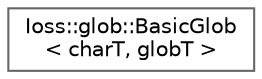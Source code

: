 digraph "Graphical Class Hierarchy"
{
 // INTERACTIVE_SVG=YES
 // LATEX_PDF_SIZE
  bgcolor="transparent";
  edge [fontname=Helvetica,fontsize=10,labelfontname=Helvetica,labelfontsize=10];
  node [fontname=Helvetica,fontsize=10,shape=box,height=0.2,width=0.4];
  rankdir="LR";
  Node0 [id="Node000000",label="Ioss::glob::BasicGlob\l\< charT, globT \>",height=0.2,width=0.4,color="grey40", fillcolor="white", style="filled",URL="$classIoss_1_1glob_1_1BasicGlob.html",tooltip=" "];
}
